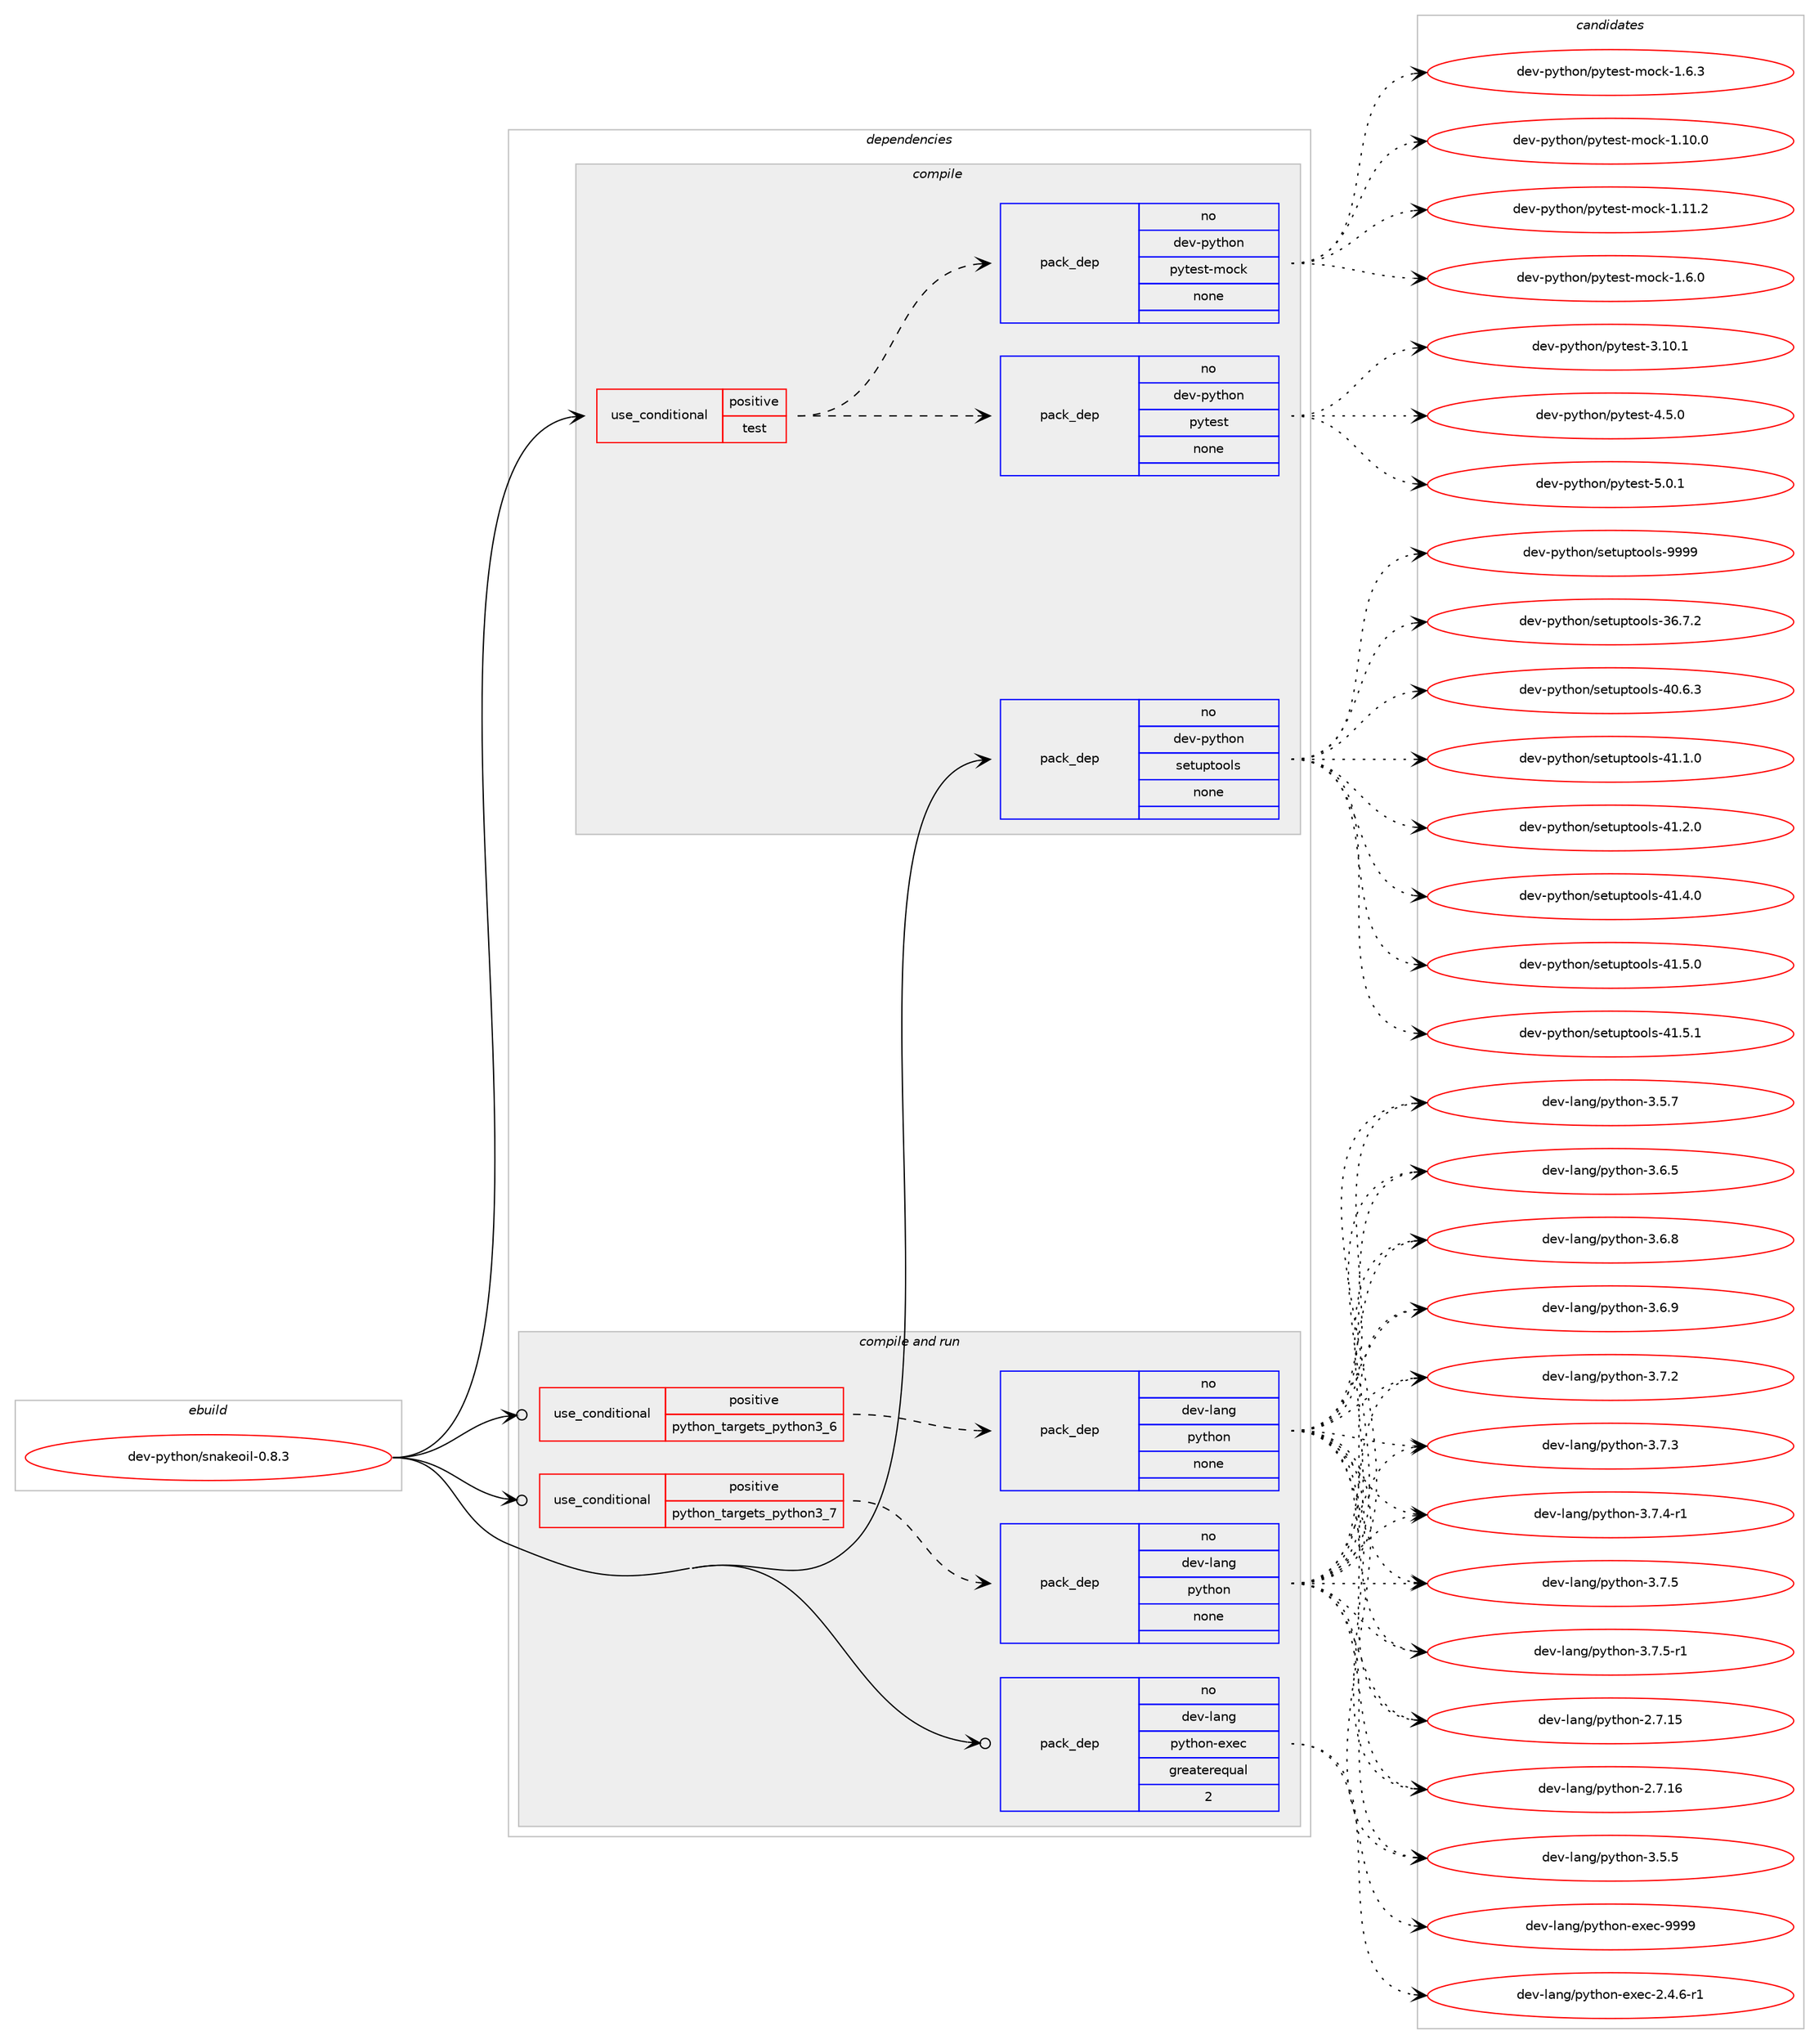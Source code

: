 digraph prolog {

# *************
# Graph options
# *************

newrank=true;
concentrate=true;
compound=true;
graph [rankdir=LR,fontname=Helvetica,fontsize=10,ranksep=1.5];#, ranksep=2.5, nodesep=0.2];
edge  [arrowhead=vee];
node  [fontname=Helvetica,fontsize=10];

# **********
# The ebuild
# **********

subgraph cluster_leftcol {
color=gray;
rank=same;
label=<<i>ebuild</i>>;
id [label="dev-python/snakeoil-0.8.3", color=red, width=4, href="../dev-python/snakeoil-0.8.3.svg"];
}

# ****************
# The dependencies
# ****************

subgraph cluster_midcol {
color=gray;
label=<<i>dependencies</i>>;
subgraph cluster_compile {
fillcolor="#eeeeee";
style=filled;
label=<<i>compile</i>>;
subgraph cond149483 {
dependency637595 [label=<<TABLE BORDER="0" CELLBORDER="1" CELLSPACING="0" CELLPADDING="4"><TR><TD ROWSPAN="3" CELLPADDING="10">use_conditional</TD></TR><TR><TD>positive</TD></TR><TR><TD>test</TD></TR></TABLE>>, shape=none, color=red];
subgraph pack476231 {
dependency637596 [label=<<TABLE BORDER="0" CELLBORDER="1" CELLSPACING="0" CELLPADDING="4" WIDTH="220"><TR><TD ROWSPAN="6" CELLPADDING="30">pack_dep</TD></TR><TR><TD WIDTH="110">no</TD></TR><TR><TD>dev-python</TD></TR><TR><TD>pytest</TD></TR><TR><TD>none</TD></TR><TR><TD></TD></TR></TABLE>>, shape=none, color=blue];
}
dependency637595:e -> dependency637596:w [weight=20,style="dashed",arrowhead="vee"];
subgraph pack476232 {
dependency637597 [label=<<TABLE BORDER="0" CELLBORDER="1" CELLSPACING="0" CELLPADDING="4" WIDTH="220"><TR><TD ROWSPAN="6" CELLPADDING="30">pack_dep</TD></TR><TR><TD WIDTH="110">no</TD></TR><TR><TD>dev-python</TD></TR><TR><TD>pytest-mock</TD></TR><TR><TD>none</TD></TR><TR><TD></TD></TR></TABLE>>, shape=none, color=blue];
}
dependency637595:e -> dependency637597:w [weight=20,style="dashed",arrowhead="vee"];
}
id:e -> dependency637595:w [weight=20,style="solid",arrowhead="vee"];
subgraph pack476233 {
dependency637598 [label=<<TABLE BORDER="0" CELLBORDER="1" CELLSPACING="0" CELLPADDING="4" WIDTH="220"><TR><TD ROWSPAN="6" CELLPADDING="30">pack_dep</TD></TR><TR><TD WIDTH="110">no</TD></TR><TR><TD>dev-python</TD></TR><TR><TD>setuptools</TD></TR><TR><TD>none</TD></TR><TR><TD></TD></TR></TABLE>>, shape=none, color=blue];
}
id:e -> dependency637598:w [weight=20,style="solid",arrowhead="vee"];
}
subgraph cluster_compileandrun {
fillcolor="#eeeeee";
style=filled;
label=<<i>compile and run</i>>;
subgraph cond149484 {
dependency637599 [label=<<TABLE BORDER="0" CELLBORDER="1" CELLSPACING="0" CELLPADDING="4"><TR><TD ROWSPAN="3" CELLPADDING="10">use_conditional</TD></TR><TR><TD>positive</TD></TR><TR><TD>python_targets_python3_6</TD></TR></TABLE>>, shape=none, color=red];
subgraph pack476234 {
dependency637600 [label=<<TABLE BORDER="0" CELLBORDER="1" CELLSPACING="0" CELLPADDING="4" WIDTH="220"><TR><TD ROWSPAN="6" CELLPADDING="30">pack_dep</TD></TR><TR><TD WIDTH="110">no</TD></TR><TR><TD>dev-lang</TD></TR><TR><TD>python</TD></TR><TR><TD>none</TD></TR><TR><TD></TD></TR></TABLE>>, shape=none, color=blue];
}
dependency637599:e -> dependency637600:w [weight=20,style="dashed",arrowhead="vee"];
}
id:e -> dependency637599:w [weight=20,style="solid",arrowhead="odotvee"];
subgraph cond149485 {
dependency637601 [label=<<TABLE BORDER="0" CELLBORDER="1" CELLSPACING="0" CELLPADDING="4"><TR><TD ROWSPAN="3" CELLPADDING="10">use_conditional</TD></TR><TR><TD>positive</TD></TR><TR><TD>python_targets_python3_7</TD></TR></TABLE>>, shape=none, color=red];
subgraph pack476235 {
dependency637602 [label=<<TABLE BORDER="0" CELLBORDER="1" CELLSPACING="0" CELLPADDING="4" WIDTH="220"><TR><TD ROWSPAN="6" CELLPADDING="30">pack_dep</TD></TR><TR><TD WIDTH="110">no</TD></TR><TR><TD>dev-lang</TD></TR><TR><TD>python</TD></TR><TR><TD>none</TD></TR><TR><TD></TD></TR></TABLE>>, shape=none, color=blue];
}
dependency637601:e -> dependency637602:w [weight=20,style="dashed",arrowhead="vee"];
}
id:e -> dependency637601:w [weight=20,style="solid",arrowhead="odotvee"];
subgraph pack476236 {
dependency637603 [label=<<TABLE BORDER="0" CELLBORDER="1" CELLSPACING="0" CELLPADDING="4" WIDTH="220"><TR><TD ROWSPAN="6" CELLPADDING="30">pack_dep</TD></TR><TR><TD WIDTH="110">no</TD></TR><TR><TD>dev-lang</TD></TR><TR><TD>python-exec</TD></TR><TR><TD>greaterequal</TD></TR><TR><TD>2</TD></TR></TABLE>>, shape=none, color=blue];
}
id:e -> dependency637603:w [weight=20,style="solid",arrowhead="odotvee"];
}
subgraph cluster_run {
fillcolor="#eeeeee";
style=filled;
label=<<i>run</i>>;
}
}

# **************
# The candidates
# **************

subgraph cluster_choices {
rank=same;
color=gray;
label=<<i>candidates</i>>;

subgraph choice476231 {
color=black;
nodesep=1;
choice100101118451121211161041111104711212111610111511645514649484649 [label="dev-python/pytest-3.10.1", color=red, width=4,href="../dev-python/pytest-3.10.1.svg"];
choice1001011184511212111610411111047112121116101115116455246534648 [label="dev-python/pytest-4.5.0", color=red, width=4,href="../dev-python/pytest-4.5.0.svg"];
choice1001011184511212111610411111047112121116101115116455346484649 [label="dev-python/pytest-5.0.1", color=red, width=4,href="../dev-python/pytest-5.0.1.svg"];
dependency637596:e -> choice100101118451121211161041111104711212111610111511645514649484649:w [style=dotted,weight="100"];
dependency637596:e -> choice1001011184511212111610411111047112121116101115116455246534648:w [style=dotted,weight="100"];
dependency637596:e -> choice1001011184511212111610411111047112121116101115116455346484649:w [style=dotted,weight="100"];
}
subgraph choice476232 {
color=black;
nodesep=1;
choice1001011184511212111610411111047112121116101115116451091119910745494649484648 [label="dev-python/pytest-mock-1.10.0", color=red, width=4,href="../dev-python/pytest-mock-1.10.0.svg"];
choice1001011184511212111610411111047112121116101115116451091119910745494649494650 [label="dev-python/pytest-mock-1.11.2", color=red, width=4,href="../dev-python/pytest-mock-1.11.2.svg"];
choice10010111845112121116104111110471121211161011151164510911199107454946544648 [label="dev-python/pytest-mock-1.6.0", color=red, width=4,href="../dev-python/pytest-mock-1.6.0.svg"];
choice10010111845112121116104111110471121211161011151164510911199107454946544651 [label="dev-python/pytest-mock-1.6.3", color=red, width=4,href="../dev-python/pytest-mock-1.6.3.svg"];
dependency637597:e -> choice1001011184511212111610411111047112121116101115116451091119910745494649484648:w [style=dotted,weight="100"];
dependency637597:e -> choice1001011184511212111610411111047112121116101115116451091119910745494649494650:w [style=dotted,weight="100"];
dependency637597:e -> choice10010111845112121116104111110471121211161011151164510911199107454946544648:w [style=dotted,weight="100"];
dependency637597:e -> choice10010111845112121116104111110471121211161011151164510911199107454946544651:w [style=dotted,weight="100"];
}
subgraph choice476233 {
color=black;
nodesep=1;
choice100101118451121211161041111104711510111611711211611111110811545515446554650 [label="dev-python/setuptools-36.7.2", color=red, width=4,href="../dev-python/setuptools-36.7.2.svg"];
choice100101118451121211161041111104711510111611711211611111110811545524846544651 [label="dev-python/setuptools-40.6.3", color=red, width=4,href="../dev-python/setuptools-40.6.3.svg"];
choice100101118451121211161041111104711510111611711211611111110811545524946494648 [label="dev-python/setuptools-41.1.0", color=red, width=4,href="../dev-python/setuptools-41.1.0.svg"];
choice100101118451121211161041111104711510111611711211611111110811545524946504648 [label="dev-python/setuptools-41.2.0", color=red, width=4,href="../dev-python/setuptools-41.2.0.svg"];
choice100101118451121211161041111104711510111611711211611111110811545524946524648 [label="dev-python/setuptools-41.4.0", color=red, width=4,href="../dev-python/setuptools-41.4.0.svg"];
choice100101118451121211161041111104711510111611711211611111110811545524946534648 [label="dev-python/setuptools-41.5.0", color=red, width=4,href="../dev-python/setuptools-41.5.0.svg"];
choice100101118451121211161041111104711510111611711211611111110811545524946534649 [label="dev-python/setuptools-41.5.1", color=red, width=4,href="../dev-python/setuptools-41.5.1.svg"];
choice10010111845112121116104111110471151011161171121161111111081154557575757 [label="dev-python/setuptools-9999", color=red, width=4,href="../dev-python/setuptools-9999.svg"];
dependency637598:e -> choice100101118451121211161041111104711510111611711211611111110811545515446554650:w [style=dotted,weight="100"];
dependency637598:e -> choice100101118451121211161041111104711510111611711211611111110811545524846544651:w [style=dotted,weight="100"];
dependency637598:e -> choice100101118451121211161041111104711510111611711211611111110811545524946494648:w [style=dotted,weight="100"];
dependency637598:e -> choice100101118451121211161041111104711510111611711211611111110811545524946504648:w [style=dotted,weight="100"];
dependency637598:e -> choice100101118451121211161041111104711510111611711211611111110811545524946524648:w [style=dotted,weight="100"];
dependency637598:e -> choice100101118451121211161041111104711510111611711211611111110811545524946534648:w [style=dotted,weight="100"];
dependency637598:e -> choice100101118451121211161041111104711510111611711211611111110811545524946534649:w [style=dotted,weight="100"];
dependency637598:e -> choice10010111845112121116104111110471151011161171121161111111081154557575757:w [style=dotted,weight="100"];
}
subgraph choice476234 {
color=black;
nodesep=1;
choice10010111845108971101034711212111610411111045504655464953 [label="dev-lang/python-2.7.15", color=red, width=4,href="../dev-lang/python-2.7.15.svg"];
choice10010111845108971101034711212111610411111045504655464954 [label="dev-lang/python-2.7.16", color=red, width=4,href="../dev-lang/python-2.7.16.svg"];
choice100101118451089711010347112121116104111110455146534653 [label="dev-lang/python-3.5.5", color=red, width=4,href="../dev-lang/python-3.5.5.svg"];
choice100101118451089711010347112121116104111110455146534655 [label="dev-lang/python-3.5.7", color=red, width=4,href="../dev-lang/python-3.5.7.svg"];
choice100101118451089711010347112121116104111110455146544653 [label="dev-lang/python-3.6.5", color=red, width=4,href="../dev-lang/python-3.6.5.svg"];
choice100101118451089711010347112121116104111110455146544656 [label="dev-lang/python-3.6.8", color=red, width=4,href="../dev-lang/python-3.6.8.svg"];
choice100101118451089711010347112121116104111110455146544657 [label="dev-lang/python-3.6.9", color=red, width=4,href="../dev-lang/python-3.6.9.svg"];
choice100101118451089711010347112121116104111110455146554650 [label="dev-lang/python-3.7.2", color=red, width=4,href="../dev-lang/python-3.7.2.svg"];
choice100101118451089711010347112121116104111110455146554651 [label="dev-lang/python-3.7.3", color=red, width=4,href="../dev-lang/python-3.7.3.svg"];
choice1001011184510897110103471121211161041111104551465546524511449 [label="dev-lang/python-3.7.4-r1", color=red, width=4,href="../dev-lang/python-3.7.4-r1.svg"];
choice100101118451089711010347112121116104111110455146554653 [label="dev-lang/python-3.7.5", color=red, width=4,href="../dev-lang/python-3.7.5.svg"];
choice1001011184510897110103471121211161041111104551465546534511449 [label="dev-lang/python-3.7.5-r1", color=red, width=4,href="../dev-lang/python-3.7.5-r1.svg"];
dependency637600:e -> choice10010111845108971101034711212111610411111045504655464953:w [style=dotted,weight="100"];
dependency637600:e -> choice10010111845108971101034711212111610411111045504655464954:w [style=dotted,weight="100"];
dependency637600:e -> choice100101118451089711010347112121116104111110455146534653:w [style=dotted,weight="100"];
dependency637600:e -> choice100101118451089711010347112121116104111110455146534655:w [style=dotted,weight="100"];
dependency637600:e -> choice100101118451089711010347112121116104111110455146544653:w [style=dotted,weight="100"];
dependency637600:e -> choice100101118451089711010347112121116104111110455146544656:w [style=dotted,weight="100"];
dependency637600:e -> choice100101118451089711010347112121116104111110455146544657:w [style=dotted,weight="100"];
dependency637600:e -> choice100101118451089711010347112121116104111110455146554650:w [style=dotted,weight="100"];
dependency637600:e -> choice100101118451089711010347112121116104111110455146554651:w [style=dotted,weight="100"];
dependency637600:e -> choice1001011184510897110103471121211161041111104551465546524511449:w [style=dotted,weight="100"];
dependency637600:e -> choice100101118451089711010347112121116104111110455146554653:w [style=dotted,weight="100"];
dependency637600:e -> choice1001011184510897110103471121211161041111104551465546534511449:w [style=dotted,weight="100"];
}
subgraph choice476235 {
color=black;
nodesep=1;
choice10010111845108971101034711212111610411111045504655464953 [label="dev-lang/python-2.7.15", color=red, width=4,href="../dev-lang/python-2.7.15.svg"];
choice10010111845108971101034711212111610411111045504655464954 [label="dev-lang/python-2.7.16", color=red, width=4,href="../dev-lang/python-2.7.16.svg"];
choice100101118451089711010347112121116104111110455146534653 [label="dev-lang/python-3.5.5", color=red, width=4,href="../dev-lang/python-3.5.5.svg"];
choice100101118451089711010347112121116104111110455146534655 [label="dev-lang/python-3.5.7", color=red, width=4,href="../dev-lang/python-3.5.7.svg"];
choice100101118451089711010347112121116104111110455146544653 [label="dev-lang/python-3.6.5", color=red, width=4,href="../dev-lang/python-3.6.5.svg"];
choice100101118451089711010347112121116104111110455146544656 [label="dev-lang/python-3.6.8", color=red, width=4,href="../dev-lang/python-3.6.8.svg"];
choice100101118451089711010347112121116104111110455146544657 [label="dev-lang/python-3.6.9", color=red, width=4,href="../dev-lang/python-3.6.9.svg"];
choice100101118451089711010347112121116104111110455146554650 [label="dev-lang/python-3.7.2", color=red, width=4,href="../dev-lang/python-3.7.2.svg"];
choice100101118451089711010347112121116104111110455146554651 [label="dev-lang/python-3.7.3", color=red, width=4,href="../dev-lang/python-3.7.3.svg"];
choice1001011184510897110103471121211161041111104551465546524511449 [label="dev-lang/python-3.7.4-r1", color=red, width=4,href="../dev-lang/python-3.7.4-r1.svg"];
choice100101118451089711010347112121116104111110455146554653 [label="dev-lang/python-3.7.5", color=red, width=4,href="../dev-lang/python-3.7.5.svg"];
choice1001011184510897110103471121211161041111104551465546534511449 [label="dev-lang/python-3.7.5-r1", color=red, width=4,href="../dev-lang/python-3.7.5-r1.svg"];
dependency637602:e -> choice10010111845108971101034711212111610411111045504655464953:w [style=dotted,weight="100"];
dependency637602:e -> choice10010111845108971101034711212111610411111045504655464954:w [style=dotted,weight="100"];
dependency637602:e -> choice100101118451089711010347112121116104111110455146534653:w [style=dotted,weight="100"];
dependency637602:e -> choice100101118451089711010347112121116104111110455146534655:w [style=dotted,weight="100"];
dependency637602:e -> choice100101118451089711010347112121116104111110455146544653:w [style=dotted,weight="100"];
dependency637602:e -> choice100101118451089711010347112121116104111110455146544656:w [style=dotted,weight="100"];
dependency637602:e -> choice100101118451089711010347112121116104111110455146544657:w [style=dotted,weight="100"];
dependency637602:e -> choice100101118451089711010347112121116104111110455146554650:w [style=dotted,weight="100"];
dependency637602:e -> choice100101118451089711010347112121116104111110455146554651:w [style=dotted,weight="100"];
dependency637602:e -> choice1001011184510897110103471121211161041111104551465546524511449:w [style=dotted,weight="100"];
dependency637602:e -> choice100101118451089711010347112121116104111110455146554653:w [style=dotted,weight="100"];
dependency637602:e -> choice1001011184510897110103471121211161041111104551465546534511449:w [style=dotted,weight="100"];
}
subgraph choice476236 {
color=black;
nodesep=1;
choice10010111845108971101034711212111610411111045101120101994550465246544511449 [label="dev-lang/python-exec-2.4.6-r1", color=red, width=4,href="../dev-lang/python-exec-2.4.6-r1.svg"];
choice10010111845108971101034711212111610411111045101120101994557575757 [label="dev-lang/python-exec-9999", color=red, width=4,href="../dev-lang/python-exec-9999.svg"];
dependency637603:e -> choice10010111845108971101034711212111610411111045101120101994550465246544511449:w [style=dotted,weight="100"];
dependency637603:e -> choice10010111845108971101034711212111610411111045101120101994557575757:w [style=dotted,weight="100"];
}
}

}
